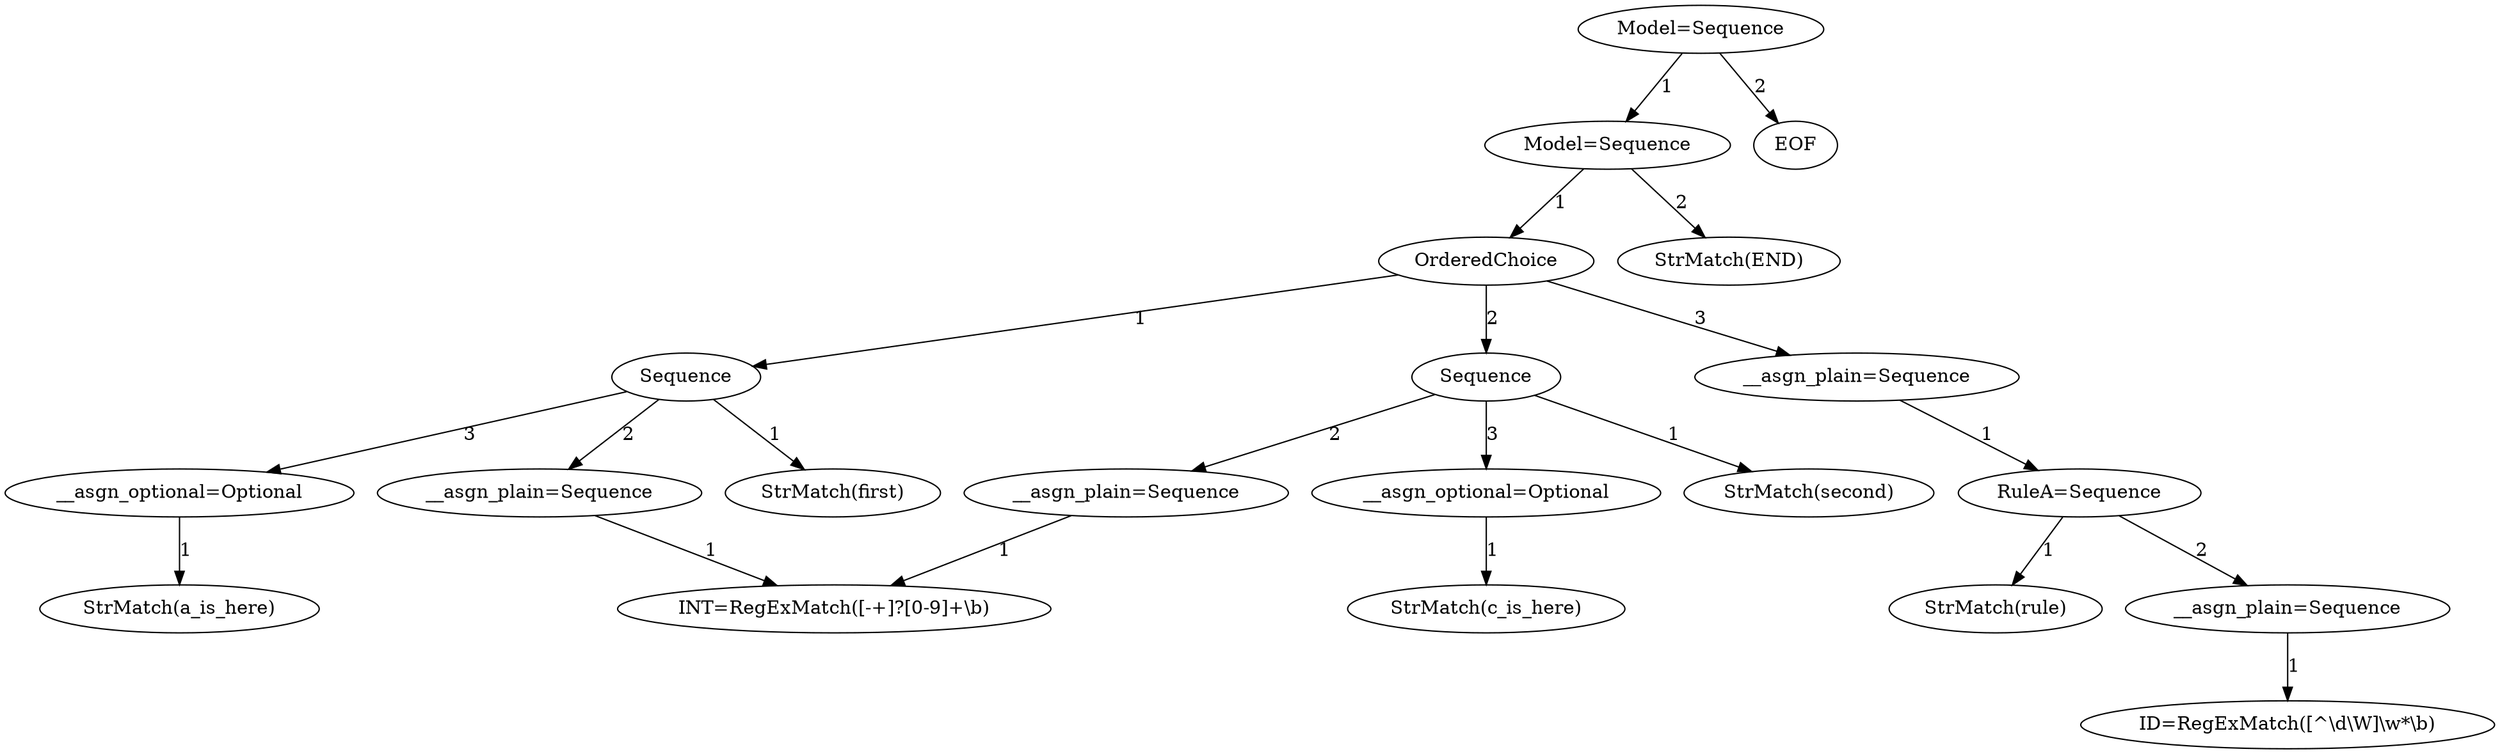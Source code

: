 digraph arpeggio_graph {
2306183782912 [label="Model=Sequence"];
2306183782912->2306183789008 [label="1"]

2306183789008 [label="Model=Sequence"];
2306183789008->2306183789728 [label="1"]

2306183789728 [label="OrderedChoice"];
2306183789728->2306183789296 [label="1"]

2306183789296 [label="Sequence"];
2306183789296->2306183781088 [label="1"]

2306183781088 [label="StrMatch(first)"];
2306183789296->2306183780992 [label="2"]

2306183780992 [label="__asgn_plain=Sequence"];
2306183780992->2306163340192 [label="1"]

2306163340192 [label="INT=RegExMatch([-+]?[0-9]+\\b)"];
2306183789296->2306183780272 [label="3"]

2306183780272 [label="__asgn_optional=Optional"];
2306183780272->2306183781376 [label="1"]

2306183781376 [label="StrMatch(a_is_here)"];
2306183789728->2306183780752 [label="2"]

2306183780752 [label="Sequence"];
2306183780752->2306183781952 [label="1"]

2306183781952 [label="StrMatch(second)"];
2306183780752->2306183781712 [label="2"]

2306183781712 [label="__asgn_plain=Sequence"];
2306183781712->2306163340192 [label="1"]

2306183780752->2306183781232 [label="3"]

2306183781232 [label="__asgn_optional=Optional"];
2306183781232->2306183781568 [label="1"]

2306183781568 [label="StrMatch(c_is_here)"];
2306183789728->2306183781328 [label="3"]

2306183781328 [label="__asgn_plain=Sequence"];
2306183781328->2306183780176 [label="1"]

2306183780176 [label="RuleA=Sequence"];
2306183780176->2306183782432 [label="1"]

2306183782432 [label="StrMatch(rule)"];
2306183780176->2306183781808 [label="2"]

2306183781808 [label="__asgn_plain=Sequence"];
2306183781808->2306163333520 [label="1"]

2306163333520 [label="ID=RegExMatch([^\\d\\W]\\w*\\b)"];
2306183789008->2306183789152 [label="2"]

2306183789152 [label="StrMatch(END)"];
2306183782912->2306183782624 [label="2"]

2306183782624 [label="EOF"];
}